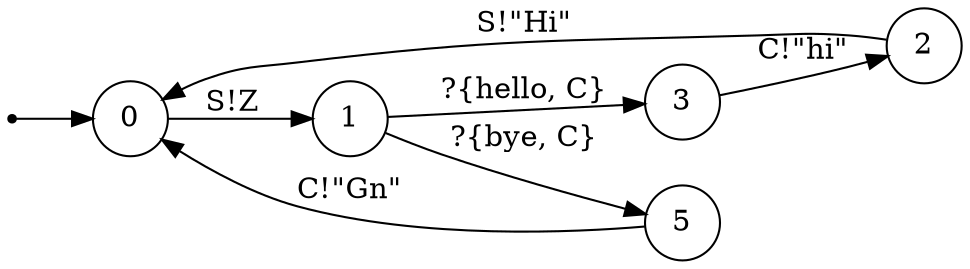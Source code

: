 digraph Communicating_Actor_Automata {

            rankdir=LR;
   size="100, 50"
  node [shape = doublecircle]; 

            node [shape = point]; START;
   node [shape = circle];
   START->0;

            
0 -> 1 [ label = "S!Z"];
1 -> 3 [ label = "?{hello, C}"];
3 -> 2 [ label = "C!\"hi\""];
1 -> 5 [ label = "?{bye, C}"];
5 -> 0 [ label = "C!\"Gn\""];
2 -> 0 [ label = "S!\"Hi\""];
}